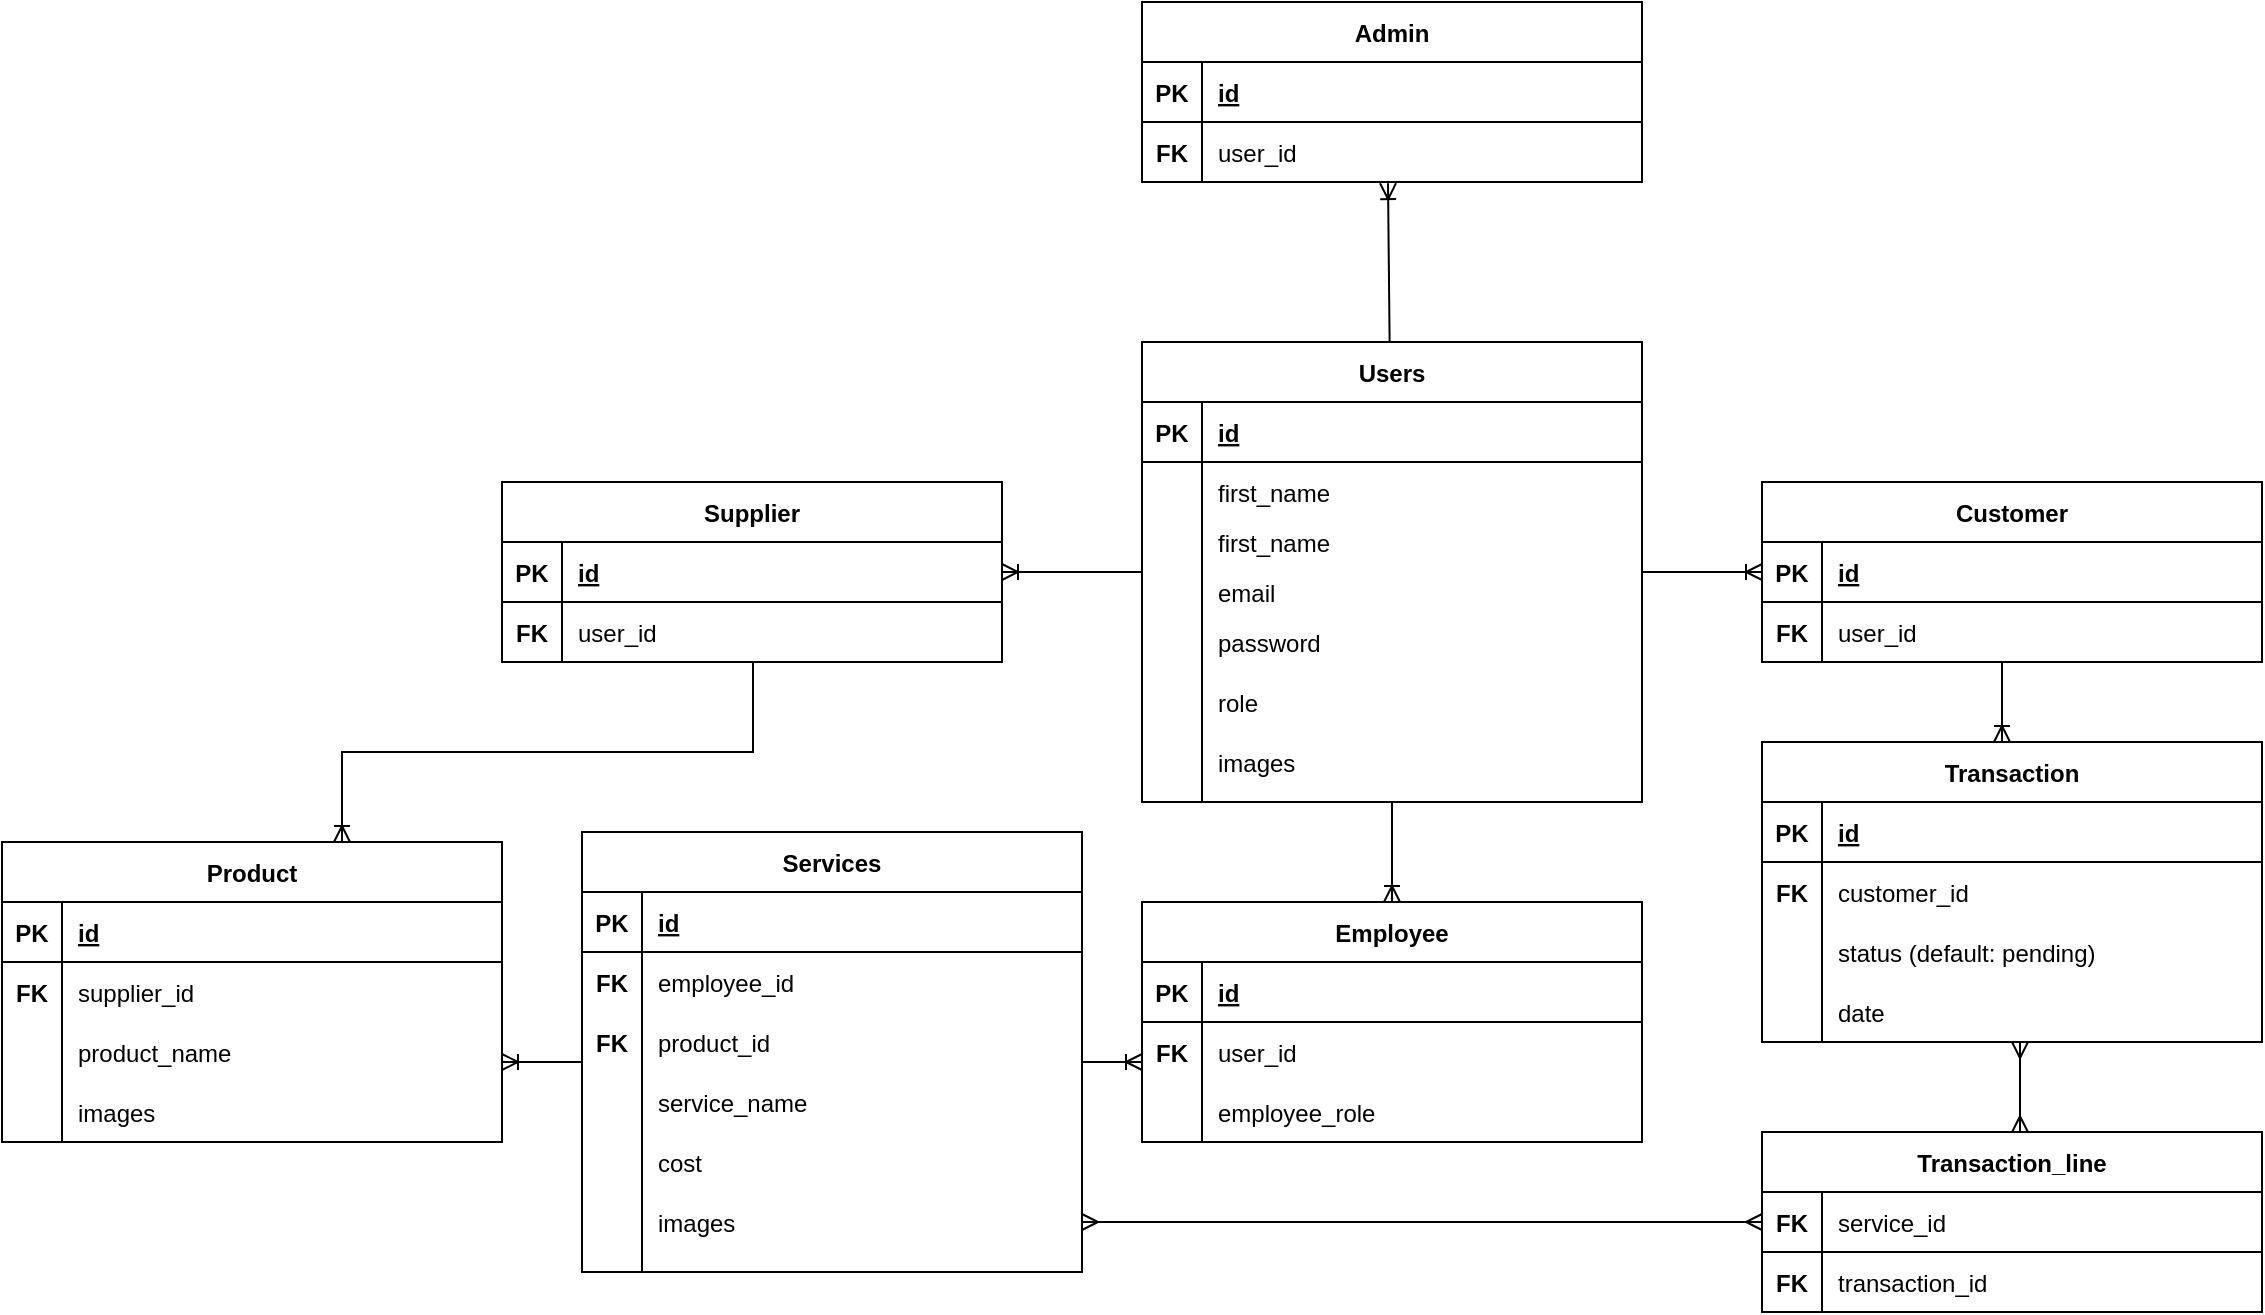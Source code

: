 <mxfile version="21.0.6" type="device"><diagram id="R2lEEEUBdFMjLlhIrx00" name="Page-1"><mxGraphModel dx="1998" dy="578" grid="1" gridSize="10" guides="1" tooltips="1" connect="1" arrows="1" fold="1" page="1" pageScale="1" pageWidth="850" pageHeight="1100" math="0" shadow="0" extFonts="Permanent Marker^https://fonts.googleapis.com/css?family=Permanent+Marker"><root><mxCell id="0"/><mxCell id="1" parent="0"/><mxCell id="UFxDu3MR-5eBCQunXcl6-29" value="" style="fontSize=12;html=1;endArrow=ERoneToMany;rounded=0;endFill=0;" parent="1" edge="1"><mxGeometry width="100" height="100" relative="1" as="geometry"><mxPoint x="300" y="435" as="sourcePoint"/><mxPoint x="360" y="435" as="targetPoint"/><Array as="points"><mxPoint x="340" y="435"/></Array></mxGeometry></mxCell><mxCell id="UFxDu3MR-5eBCQunXcl6-30" value="Employee" style="shape=table;startSize=30;container=1;collapsible=1;childLayout=tableLayout;fixedRows=1;rowLines=0;fontStyle=1;align=center;resizeLast=1;direction=east;flipH=1;flipV=0;" parent="1" vertex="1"><mxGeometry x="50" y="600" width="250" height="120" as="geometry"/></mxCell><mxCell id="UFxDu3MR-5eBCQunXcl6-31" value="" style="shape=partialRectangle;collapsible=0;dropTarget=0;pointerEvents=0;fillColor=none;points=[[0,0.5],[1,0.5]];portConstraint=eastwest;top=0;left=0;right=0;bottom=1;" parent="UFxDu3MR-5eBCQunXcl6-30" vertex="1"><mxGeometry y="30" width="250" height="30" as="geometry"/></mxCell><mxCell id="UFxDu3MR-5eBCQunXcl6-32" value="PK" style="shape=partialRectangle;overflow=hidden;connectable=0;fillColor=none;top=0;left=0;bottom=0;right=0;fontStyle=1;" parent="UFxDu3MR-5eBCQunXcl6-31" vertex="1"><mxGeometry width="30" height="30" as="geometry"><mxRectangle width="30" height="30" as="alternateBounds"/></mxGeometry></mxCell><mxCell id="UFxDu3MR-5eBCQunXcl6-33" value="id" style="shape=partialRectangle;overflow=hidden;connectable=0;fillColor=none;top=0;left=0;bottom=0;right=0;align=left;spacingLeft=6;fontStyle=5;" parent="UFxDu3MR-5eBCQunXcl6-31" vertex="1"><mxGeometry x="30" width="220" height="30" as="geometry"><mxRectangle width="220" height="30" as="alternateBounds"/></mxGeometry></mxCell><mxCell id="UFxDu3MR-5eBCQunXcl6-34" value="" style="shape=partialRectangle;collapsible=0;dropTarget=0;pointerEvents=0;fillColor=none;points=[[0,0.5],[1,0.5]];portConstraint=eastwest;top=0;left=0;right=0;bottom=0;" parent="UFxDu3MR-5eBCQunXcl6-30" vertex="1"><mxGeometry y="60" width="250" height="30" as="geometry"/></mxCell><mxCell id="UFxDu3MR-5eBCQunXcl6-35" value="" style="shape=partialRectangle;overflow=hidden;connectable=0;fillColor=none;top=0;left=0;bottom=0;right=0;" parent="UFxDu3MR-5eBCQunXcl6-34" vertex="1"><mxGeometry width="30" height="30" as="geometry"><mxRectangle width="30" height="30" as="alternateBounds"/></mxGeometry></mxCell><mxCell id="UFxDu3MR-5eBCQunXcl6-36" value="user_id" style="shape=partialRectangle;overflow=hidden;connectable=0;fillColor=none;top=0;left=0;bottom=0;right=0;align=left;spacingLeft=6;" parent="UFxDu3MR-5eBCQunXcl6-34" vertex="1"><mxGeometry x="30" width="220" height="30" as="geometry"><mxRectangle width="220" height="30" as="alternateBounds"/></mxGeometry></mxCell><mxCell id="C-vyLk0tnHw3VtMMgP7b-23" value="Users" style="shape=table;startSize=30;container=1;collapsible=1;childLayout=tableLayout;fixedRows=1;rowLines=0;fontStyle=1;align=center;resizeLast=1;" parent="1" vertex="1"><mxGeometry x="50" y="320" width="250" height="230" as="geometry"/></mxCell><mxCell id="C-vyLk0tnHw3VtMMgP7b-24" value="" style="shape=partialRectangle;collapsible=0;dropTarget=0;pointerEvents=0;fillColor=none;points=[[0,0.5],[1,0.5]];portConstraint=eastwest;top=0;left=0;right=0;bottom=1;" parent="C-vyLk0tnHw3VtMMgP7b-23" vertex="1"><mxGeometry y="30" width="250" height="30" as="geometry"/></mxCell><mxCell id="C-vyLk0tnHw3VtMMgP7b-25" value="PK" style="shape=partialRectangle;overflow=hidden;connectable=0;fillColor=none;top=0;left=0;bottom=0;right=0;fontStyle=1;" parent="C-vyLk0tnHw3VtMMgP7b-24" vertex="1"><mxGeometry width="30" height="30" as="geometry"><mxRectangle width="30" height="30" as="alternateBounds"/></mxGeometry></mxCell><mxCell id="C-vyLk0tnHw3VtMMgP7b-26" value="id" style="shape=partialRectangle;overflow=hidden;connectable=0;fillColor=none;top=0;left=0;bottom=0;right=0;align=left;spacingLeft=6;fontStyle=5;" parent="C-vyLk0tnHw3VtMMgP7b-24" vertex="1"><mxGeometry x="30" width="220" height="30" as="geometry"><mxRectangle width="220" height="30" as="alternateBounds"/></mxGeometry></mxCell><mxCell id="C-vyLk0tnHw3VtMMgP7b-27" value="" style="shape=partialRectangle;collapsible=0;dropTarget=0;pointerEvents=0;fillColor=none;points=[[0,0.5],[1,0.5]];portConstraint=eastwest;top=0;left=0;right=0;bottom=0;" parent="C-vyLk0tnHw3VtMMgP7b-23" vertex="1"><mxGeometry y="60" width="250" height="30" as="geometry"/></mxCell><mxCell id="C-vyLk0tnHw3VtMMgP7b-28" value="" style="shape=partialRectangle;overflow=hidden;connectable=0;fillColor=none;top=0;left=0;bottom=0;right=0;" parent="C-vyLk0tnHw3VtMMgP7b-27" vertex="1"><mxGeometry width="30" height="30" as="geometry"><mxRectangle width="30" height="30" as="alternateBounds"/></mxGeometry></mxCell><mxCell id="C-vyLk0tnHw3VtMMgP7b-29" value="first_name" style="shape=partialRectangle;overflow=hidden;connectable=0;fillColor=none;top=0;left=0;bottom=0;right=0;align=left;spacingLeft=6;" parent="C-vyLk0tnHw3VtMMgP7b-27" vertex="1"><mxGeometry x="30" width="220" height="30" as="geometry"><mxRectangle width="220" height="30" as="alternateBounds"/></mxGeometry></mxCell><mxCell id="UFxDu3MR-5eBCQunXcl6-1" value="first_name" style="shape=partialRectangle;overflow=hidden;connectable=0;fillColor=none;top=0;left=0;bottom=0;right=0;align=left;spacingLeft=6;" parent="1" vertex="1"><mxGeometry x="80" y="410" width="220" height="20" as="geometry"><mxRectangle width="220" height="30" as="alternateBounds"/></mxGeometry></mxCell><mxCell id="UFxDu3MR-5eBCQunXcl6-2" value="email" style="shape=partialRectangle;overflow=hidden;connectable=0;fillColor=none;top=0;left=0;bottom=0;right=0;align=left;spacingLeft=6;" parent="1" vertex="1"><mxGeometry x="80" y="430" width="220" height="30" as="geometry"><mxRectangle width="220" height="30" as="alternateBounds"/></mxGeometry></mxCell><mxCell id="UFxDu3MR-5eBCQunXcl6-3" value="" style="endArrow=none;html=1;rounded=0;" parent="1" edge="1"><mxGeometry width="50" height="50" relative="1" as="geometry"><mxPoint x="80" y="550" as="sourcePoint"/><mxPoint x="80" y="410" as="targetPoint"/></mxGeometry></mxCell><mxCell id="UFxDu3MR-5eBCQunXcl6-4" value="password" style="shape=partialRectangle;overflow=hidden;connectable=0;fillColor=none;top=0;left=0;bottom=0;right=0;align=left;spacingLeft=6;" parent="1" vertex="1"><mxGeometry x="80" y="460" width="220" height="20" as="geometry"><mxRectangle width="220" height="30" as="alternateBounds"/></mxGeometry></mxCell><mxCell id="UFxDu3MR-5eBCQunXcl6-5" value="role" style="shape=partialRectangle;overflow=hidden;connectable=0;fillColor=none;top=0;left=0;bottom=0;right=0;align=left;spacingLeft=6;" parent="1" vertex="1"><mxGeometry x="80" y="490" width="220" height="20" as="geometry"><mxRectangle width="220" height="30" as="alternateBounds"/></mxGeometry></mxCell><mxCell id="UFxDu3MR-5eBCQunXcl6-6" value="images" style="shape=partialRectangle;overflow=hidden;connectable=0;fillColor=none;top=0;left=0;bottom=0;right=0;align=left;spacingLeft=6;" parent="1" vertex="1"><mxGeometry x="80" y="520" width="220" height="20" as="geometry"><mxRectangle width="220" height="30" as="alternateBounds"/></mxGeometry></mxCell><mxCell id="UFxDu3MR-5eBCQunXcl6-7" value="" style="fontSize=12;html=1;endArrow=ERoneToMany;rounded=0;exitX=0;exitY=0.5;exitDx=0;exitDy=0;entryX=1;entryY=0.5;entryDx=0;entryDy=0;endFill=0;" parent="1" source="C-vyLk0tnHw3VtMMgP7b-23" target="UFxDu3MR-5eBCQunXcl6-9" edge="1"><mxGeometry width="100" height="100" relative="1" as="geometry"><mxPoint x="400" y="330" as="sourcePoint"/><mxPoint x="-50" y="435" as="targetPoint"/><Array as="points"/></mxGeometry></mxCell><mxCell id="UFxDu3MR-5eBCQunXcl6-8" value="Supplier" style="shape=table;startSize=30;container=1;collapsible=1;childLayout=tableLayout;fixedRows=1;rowLines=0;fontStyle=1;align=center;resizeLast=1;" parent="1" vertex="1"><mxGeometry x="-270" y="390" width="250" height="90" as="geometry"/></mxCell><mxCell id="UFxDu3MR-5eBCQunXcl6-9" value="" style="shape=partialRectangle;collapsible=0;dropTarget=0;pointerEvents=0;fillColor=none;points=[[0,0.5],[1,0.5]];portConstraint=eastwest;top=0;left=0;right=0;bottom=1;" parent="UFxDu3MR-5eBCQunXcl6-8" vertex="1"><mxGeometry y="30" width="250" height="30" as="geometry"/></mxCell><mxCell id="UFxDu3MR-5eBCQunXcl6-10" value="PK" style="shape=partialRectangle;overflow=hidden;connectable=0;fillColor=none;top=0;left=0;bottom=0;right=0;fontStyle=1;" parent="UFxDu3MR-5eBCQunXcl6-9" vertex="1"><mxGeometry width="30" height="30" as="geometry"><mxRectangle width="30" height="30" as="alternateBounds"/></mxGeometry></mxCell><mxCell id="UFxDu3MR-5eBCQunXcl6-11" value="id" style="shape=partialRectangle;overflow=hidden;connectable=0;fillColor=none;top=0;left=0;bottom=0;right=0;align=left;spacingLeft=6;fontStyle=5;" parent="UFxDu3MR-5eBCQunXcl6-9" vertex="1"><mxGeometry x="30" width="220" height="30" as="geometry"><mxRectangle width="220" height="30" as="alternateBounds"/></mxGeometry></mxCell><mxCell id="UFxDu3MR-5eBCQunXcl6-12" value="" style="shape=partialRectangle;collapsible=0;dropTarget=0;pointerEvents=0;fillColor=none;points=[[0,0.5],[1,0.5]];portConstraint=eastwest;top=0;left=0;right=0;bottom=0;" parent="UFxDu3MR-5eBCQunXcl6-8" vertex="1"><mxGeometry y="60" width="250" height="30" as="geometry"/></mxCell><mxCell id="UFxDu3MR-5eBCQunXcl6-13" value="" style="shape=partialRectangle;overflow=hidden;connectable=0;fillColor=none;top=0;left=0;bottom=0;right=0;" parent="UFxDu3MR-5eBCQunXcl6-12" vertex="1"><mxGeometry width="30" height="30" as="geometry"><mxRectangle width="30" height="30" as="alternateBounds"/></mxGeometry></mxCell><mxCell id="UFxDu3MR-5eBCQunXcl6-14" value="user_id" style="shape=partialRectangle;overflow=hidden;connectable=0;fillColor=none;top=0;left=0;bottom=0;right=0;align=left;spacingLeft=6;" parent="UFxDu3MR-5eBCQunXcl6-12" vertex="1"><mxGeometry x="30" width="220" height="30" as="geometry"><mxRectangle width="220" height="30" as="alternateBounds"/></mxGeometry></mxCell><mxCell id="UFxDu3MR-5eBCQunXcl6-37" value="FK" style="shape=partialRectangle;overflow=hidden;connectable=0;fillColor=none;top=0;left=0;bottom=0;right=0;fontStyle=1;" parent="1" vertex="1"><mxGeometry x="-270" y="450" width="30" height="30" as="geometry"><mxRectangle width="30" height="30" as="alternateBounds"/></mxGeometry></mxCell><mxCell id="UFxDu3MR-5eBCQunXcl6-38" value="FK" style="shape=partialRectangle;overflow=hidden;connectable=0;fillColor=none;top=0;left=0;bottom=0;right=0;fontStyle=1;" parent="1" vertex="1"><mxGeometry x="50" y="660" width="30" height="30" as="geometry"><mxRectangle width="30" height="30" as="alternateBounds"/></mxGeometry></mxCell><mxCell id="UFxDu3MR-5eBCQunXcl6-39" value="Customer" style="shape=table;startSize=30;container=1;collapsible=1;childLayout=tableLayout;fixedRows=1;rowLines=0;fontStyle=1;align=center;resizeLast=1;direction=east;flipH=1;flipV=0;" parent="1" vertex="1"><mxGeometry x="360" y="390" width="250" height="90" as="geometry"/></mxCell><mxCell id="UFxDu3MR-5eBCQunXcl6-40" value="" style="shape=partialRectangle;collapsible=0;dropTarget=0;pointerEvents=0;fillColor=none;points=[[0,0.5],[1,0.5]];portConstraint=eastwest;top=0;left=0;right=0;bottom=1;" parent="UFxDu3MR-5eBCQunXcl6-39" vertex="1"><mxGeometry y="30" width="250" height="30" as="geometry"/></mxCell><mxCell id="UFxDu3MR-5eBCQunXcl6-41" value="PK" style="shape=partialRectangle;overflow=hidden;connectable=0;fillColor=none;top=0;left=0;bottom=0;right=0;fontStyle=1;" parent="UFxDu3MR-5eBCQunXcl6-40" vertex="1"><mxGeometry width="30" height="30" as="geometry"><mxRectangle width="30" height="30" as="alternateBounds"/></mxGeometry></mxCell><mxCell id="UFxDu3MR-5eBCQunXcl6-42" value="id" style="shape=partialRectangle;overflow=hidden;connectable=0;fillColor=none;top=0;left=0;bottom=0;right=0;align=left;spacingLeft=6;fontStyle=5;" parent="UFxDu3MR-5eBCQunXcl6-40" vertex="1"><mxGeometry x="30" width="220" height="30" as="geometry"><mxRectangle width="220" height="30" as="alternateBounds"/></mxGeometry></mxCell><mxCell id="UFxDu3MR-5eBCQunXcl6-43" value="" style="shape=partialRectangle;collapsible=0;dropTarget=0;pointerEvents=0;fillColor=none;points=[[0,0.5],[1,0.5]];portConstraint=eastwest;top=0;left=0;right=0;bottom=0;" parent="UFxDu3MR-5eBCQunXcl6-39" vertex="1"><mxGeometry y="60" width="250" height="30" as="geometry"/></mxCell><mxCell id="UFxDu3MR-5eBCQunXcl6-44" value="" style="shape=partialRectangle;overflow=hidden;connectable=0;fillColor=none;top=0;left=0;bottom=0;right=0;" parent="UFxDu3MR-5eBCQunXcl6-43" vertex="1"><mxGeometry width="30" height="30" as="geometry"><mxRectangle width="30" height="30" as="alternateBounds"/></mxGeometry></mxCell><mxCell id="UFxDu3MR-5eBCQunXcl6-45" value="user_id" style="shape=partialRectangle;overflow=hidden;connectable=0;fillColor=none;top=0;left=0;bottom=0;right=0;align=left;spacingLeft=6;" parent="UFxDu3MR-5eBCQunXcl6-43" vertex="1"><mxGeometry x="30" width="220" height="30" as="geometry"><mxRectangle width="220" height="30" as="alternateBounds"/></mxGeometry></mxCell><mxCell id="UFxDu3MR-5eBCQunXcl6-46" value="FK" style="shape=partialRectangle;overflow=hidden;connectable=0;fillColor=none;top=0;left=0;bottom=0;right=0;fontStyle=1;" parent="1" vertex="1"><mxGeometry x="360" y="450" width="30" height="30" as="geometry"><mxRectangle width="30" height="30" as="alternateBounds"/></mxGeometry></mxCell><mxCell id="UFxDu3MR-5eBCQunXcl6-47" value="" style="fontSize=12;html=1;endArrow=ERoneToMany;rounded=0;exitX=0.5;exitY=1;exitDx=0;exitDy=0;" parent="1" source="C-vyLk0tnHw3VtMMgP7b-23" edge="1"><mxGeometry width="100" height="100" relative="1" as="geometry"><mxPoint x="170" y="550" as="sourcePoint"/><mxPoint x="175" y="600" as="targetPoint"/><Array as="points"><mxPoint x="175" y="560"/><mxPoint x="175" y="580"/></Array></mxGeometry></mxCell><mxCell id="UFxDu3MR-5eBCQunXcl6-48" value="Admin" style="shape=table;startSize=30;container=1;collapsible=1;childLayout=tableLayout;fixedRows=1;rowLines=0;fontStyle=1;align=center;resizeLast=1;direction=east;flipH=1;flipV=0;" parent="1" vertex="1"><mxGeometry x="50" y="150" width="250" height="90" as="geometry"/></mxCell><mxCell id="UFxDu3MR-5eBCQunXcl6-49" value="" style="shape=partialRectangle;collapsible=0;dropTarget=0;pointerEvents=0;fillColor=none;points=[[0,0.5],[1,0.5]];portConstraint=eastwest;top=0;left=0;right=0;bottom=1;" parent="UFxDu3MR-5eBCQunXcl6-48" vertex="1"><mxGeometry y="30" width="250" height="30" as="geometry"/></mxCell><mxCell id="UFxDu3MR-5eBCQunXcl6-50" value="PK" style="shape=partialRectangle;overflow=hidden;connectable=0;fillColor=none;top=0;left=0;bottom=0;right=0;fontStyle=1;" parent="UFxDu3MR-5eBCQunXcl6-49" vertex="1"><mxGeometry width="30" height="30" as="geometry"><mxRectangle width="30" height="30" as="alternateBounds"/></mxGeometry></mxCell><mxCell id="UFxDu3MR-5eBCQunXcl6-51" value="id" style="shape=partialRectangle;overflow=hidden;connectable=0;fillColor=none;top=0;left=0;bottom=0;right=0;align=left;spacingLeft=6;fontStyle=5;" parent="UFxDu3MR-5eBCQunXcl6-49" vertex="1"><mxGeometry x="30" width="220" height="30" as="geometry"><mxRectangle width="220" height="30" as="alternateBounds"/></mxGeometry></mxCell><mxCell id="UFxDu3MR-5eBCQunXcl6-52" value="" style="shape=partialRectangle;collapsible=0;dropTarget=0;pointerEvents=0;fillColor=none;points=[[0,0.5],[1,0.5]];portConstraint=eastwest;top=0;left=0;right=0;bottom=0;" parent="UFxDu3MR-5eBCQunXcl6-48" vertex="1"><mxGeometry y="60" width="250" height="30" as="geometry"/></mxCell><mxCell id="UFxDu3MR-5eBCQunXcl6-53" value="" style="shape=partialRectangle;overflow=hidden;connectable=0;fillColor=none;top=0;left=0;bottom=0;right=0;" parent="UFxDu3MR-5eBCQunXcl6-52" vertex="1"><mxGeometry width="30" height="30" as="geometry"><mxRectangle width="30" height="30" as="alternateBounds"/></mxGeometry></mxCell><mxCell id="UFxDu3MR-5eBCQunXcl6-54" value="user_id" style="shape=partialRectangle;overflow=hidden;connectable=0;fillColor=none;top=0;left=0;bottom=0;right=0;align=left;spacingLeft=6;" parent="UFxDu3MR-5eBCQunXcl6-52" vertex="1"><mxGeometry x="30" width="220" height="30" as="geometry"><mxRectangle width="220" height="30" as="alternateBounds"/></mxGeometry></mxCell><mxCell id="UFxDu3MR-5eBCQunXcl6-55" value="FK" style="shape=partialRectangle;overflow=hidden;connectable=0;fillColor=none;top=0;left=0;bottom=0;right=0;fontStyle=1;" parent="1" vertex="1"><mxGeometry x="50" y="210" width="30" height="30" as="geometry"><mxRectangle width="30" height="30" as="alternateBounds"/></mxGeometry></mxCell><mxCell id="UFxDu3MR-5eBCQunXcl6-56" value="" style="fontSize=12;html=1;endArrow=ERoneToMany;rounded=0;entryX=0.492;entryY=1.02;entryDx=0;entryDy=0;entryPerimeter=0;endFill=0;" parent="1" source="C-vyLk0tnHw3VtMMgP7b-23" target="UFxDu3MR-5eBCQunXcl6-52" edge="1"><mxGeometry width="100" height="100" relative="1" as="geometry"><mxPoint x="185" y="560" as="sourcePoint"/><mxPoint x="185" y="620" as="targetPoint"/></mxGeometry></mxCell><mxCell id="UFxDu3MR-5eBCQunXcl6-57" value="" style="endArrow=none;html=1;rounded=0;" parent="1" edge="1"><mxGeometry relative="1" as="geometry"><mxPoint x="80" y="690" as="sourcePoint"/><mxPoint x="80" y="720" as="targetPoint"/></mxGeometry></mxCell><mxCell id="UFxDu3MR-5eBCQunXcl6-58" value="employee_role" style="shape=partialRectangle;overflow=hidden;connectable=0;fillColor=none;top=0;left=0;bottom=0;right=0;align=left;spacingLeft=6;" parent="1" vertex="1"><mxGeometry x="80" y="690" width="220" height="30" as="geometry"><mxRectangle width="220" height="30" as="alternateBounds"/></mxGeometry></mxCell><mxCell id="UFxDu3MR-5eBCQunXcl6-59" value="Product" style="shape=table;startSize=30;container=1;collapsible=1;childLayout=tableLayout;fixedRows=1;rowLines=0;fontStyle=1;align=center;resizeLast=1;" parent="1" vertex="1"><mxGeometry x="-520" y="570" width="250" height="150" as="geometry"/></mxCell><mxCell id="UFxDu3MR-5eBCQunXcl6-60" value="" style="shape=partialRectangle;collapsible=0;dropTarget=0;pointerEvents=0;fillColor=none;points=[[0,0.5],[1,0.5]];portConstraint=eastwest;top=0;left=0;right=0;bottom=1;" parent="UFxDu3MR-5eBCQunXcl6-59" vertex="1"><mxGeometry y="30" width="250" height="30" as="geometry"/></mxCell><mxCell id="UFxDu3MR-5eBCQunXcl6-61" value="PK" style="shape=partialRectangle;overflow=hidden;connectable=0;fillColor=none;top=0;left=0;bottom=0;right=0;fontStyle=1;" parent="UFxDu3MR-5eBCQunXcl6-60" vertex="1"><mxGeometry width="30" height="30" as="geometry"><mxRectangle width="30" height="30" as="alternateBounds"/></mxGeometry></mxCell><mxCell id="UFxDu3MR-5eBCQunXcl6-62" value="id" style="shape=partialRectangle;overflow=hidden;connectable=0;fillColor=none;top=0;left=0;bottom=0;right=0;align=left;spacingLeft=6;fontStyle=5;" parent="UFxDu3MR-5eBCQunXcl6-60" vertex="1"><mxGeometry x="30" width="220" height="30" as="geometry"><mxRectangle width="220" height="30" as="alternateBounds"/></mxGeometry></mxCell><mxCell id="UFxDu3MR-5eBCQunXcl6-63" value="" style="shape=partialRectangle;collapsible=0;dropTarget=0;pointerEvents=0;fillColor=none;points=[[0,0.5],[1,0.5]];portConstraint=eastwest;top=0;left=0;right=0;bottom=0;" parent="UFxDu3MR-5eBCQunXcl6-59" vertex="1"><mxGeometry y="60" width="250" height="30" as="geometry"/></mxCell><mxCell id="UFxDu3MR-5eBCQunXcl6-64" value="" style="shape=partialRectangle;overflow=hidden;connectable=0;fillColor=none;top=0;left=0;bottom=0;right=0;" parent="UFxDu3MR-5eBCQunXcl6-63" vertex="1"><mxGeometry width="30" height="30" as="geometry"><mxRectangle width="30" height="30" as="alternateBounds"/></mxGeometry></mxCell><mxCell id="UFxDu3MR-5eBCQunXcl6-65" value="supplier_id" style="shape=partialRectangle;overflow=hidden;connectable=0;fillColor=none;top=0;left=0;bottom=0;right=0;align=left;spacingLeft=6;" parent="UFxDu3MR-5eBCQunXcl6-63" vertex="1"><mxGeometry x="30" width="220" height="30" as="geometry"><mxRectangle width="220" height="30" as="alternateBounds"/></mxGeometry></mxCell><mxCell id="UFxDu3MR-5eBCQunXcl6-66" value="FK" style="shape=partialRectangle;overflow=hidden;connectable=0;fillColor=none;top=0;left=0;bottom=0;right=0;fontStyle=1;" parent="1" vertex="1"><mxGeometry x="-520" y="630" width="30" height="30" as="geometry"><mxRectangle width="30" height="30" as="alternateBounds"/></mxGeometry></mxCell><mxCell id="UFxDu3MR-5eBCQunXcl6-67" value="" style="endArrow=none;html=1;rounded=0;" parent="1" edge="1"><mxGeometry relative="1" as="geometry"><mxPoint x="-490" y="660" as="sourcePoint"/><mxPoint x="-490" y="720" as="targetPoint"/></mxGeometry></mxCell><mxCell id="UFxDu3MR-5eBCQunXcl6-68" value="product_name" style="shape=partialRectangle;overflow=hidden;connectable=0;fillColor=none;top=0;left=0;bottom=0;right=0;align=left;spacingLeft=6;" parent="1" vertex="1"><mxGeometry x="-490" y="660" width="220" height="30" as="geometry"><mxRectangle width="220" height="30" as="alternateBounds"/></mxGeometry></mxCell><mxCell id="UFxDu3MR-5eBCQunXcl6-70" value="images" style="shape=partialRectangle;overflow=hidden;connectable=0;fillColor=none;top=0;left=0;bottom=0;right=0;align=left;spacingLeft=6;" parent="1" vertex="1"><mxGeometry x="-490" y="690" width="220" height="30" as="geometry"><mxRectangle width="220" height="30" as="alternateBounds"/></mxGeometry></mxCell><mxCell id="UFxDu3MR-5eBCQunXcl6-71" value="" style="fontSize=12;html=1;endArrow=ERoneToMany;rounded=0;exitX=0.502;exitY=0.993;exitDx=0;exitDy=0;exitPerimeter=0;edgeStyle=orthogonalEdgeStyle;entryX=0.68;entryY=0;entryDx=0;entryDy=0;entryPerimeter=0;" parent="1" source="UFxDu3MR-5eBCQunXcl6-12" target="UFxDu3MR-5eBCQunXcl6-59" edge="1"><mxGeometry width="100" height="100" relative="1" as="geometry"><mxPoint x="60" y="445" as="sourcePoint"/><mxPoint x="-10" y="445" as="targetPoint"/></mxGeometry></mxCell><mxCell id="UFxDu3MR-5eBCQunXcl6-72" value="Services" style="shape=table;startSize=30;container=1;collapsible=1;childLayout=tableLayout;fixedRows=1;rowLines=0;fontStyle=1;align=center;resizeLast=1;" parent="1" vertex="1"><mxGeometry x="-230" y="565" width="250" height="220" as="geometry"/></mxCell><mxCell id="UFxDu3MR-5eBCQunXcl6-73" value="" style="shape=partialRectangle;collapsible=0;dropTarget=0;pointerEvents=0;fillColor=none;points=[[0,0.5],[1,0.5]];portConstraint=eastwest;top=0;left=0;right=0;bottom=1;" parent="UFxDu3MR-5eBCQunXcl6-72" vertex="1"><mxGeometry y="30" width="250" height="30" as="geometry"/></mxCell><mxCell id="UFxDu3MR-5eBCQunXcl6-74" value="PK" style="shape=partialRectangle;overflow=hidden;connectable=0;fillColor=none;top=0;left=0;bottom=0;right=0;fontStyle=1;" parent="UFxDu3MR-5eBCQunXcl6-73" vertex="1"><mxGeometry width="30" height="30" as="geometry"><mxRectangle width="30" height="30" as="alternateBounds"/></mxGeometry></mxCell><mxCell id="UFxDu3MR-5eBCQunXcl6-75" value="id" style="shape=partialRectangle;overflow=hidden;connectable=0;fillColor=none;top=0;left=0;bottom=0;right=0;align=left;spacingLeft=6;fontStyle=5;" parent="UFxDu3MR-5eBCQunXcl6-73" vertex="1"><mxGeometry x="30" width="220" height="30" as="geometry"><mxRectangle width="220" height="30" as="alternateBounds"/></mxGeometry></mxCell><mxCell id="UFxDu3MR-5eBCQunXcl6-76" value="" style="shape=partialRectangle;collapsible=0;dropTarget=0;pointerEvents=0;fillColor=none;points=[[0,0.5],[1,0.5]];portConstraint=eastwest;top=0;left=0;right=0;bottom=0;" parent="UFxDu3MR-5eBCQunXcl6-72" vertex="1"><mxGeometry y="60" width="250" height="30" as="geometry"/></mxCell><mxCell id="UFxDu3MR-5eBCQunXcl6-77" value="" style="shape=partialRectangle;overflow=hidden;connectable=0;fillColor=none;top=0;left=0;bottom=0;right=0;" parent="UFxDu3MR-5eBCQunXcl6-76" vertex="1"><mxGeometry width="30" height="30" as="geometry"><mxRectangle width="30" height="30" as="alternateBounds"/></mxGeometry></mxCell><mxCell id="UFxDu3MR-5eBCQunXcl6-78" value="employee_id" style="shape=partialRectangle;overflow=hidden;connectable=0;fillColor=none;top=0;left=0;bottom=0;right=0;align=left;spacingLeft=6;" parent="UFxDu3MR-5eBCQunXcl6-76" vertex="1"><mxGeometry x="30" width="220" height="30" as="geometry"><mxRectangle width="220" height="30" as="alternateBounds"/></mxGeometry></mxCell><mxCell id="UFxDu3MR-5eBCQunXcl6-79" value="FK" style="shape=partialRectangle;overflow=hidden;connectable=0;fillColor=none;top=0;left=0;bottom=0;right=0;fontStyle=1;" parent="1" vertex="1"><mxGeometry x="-230" y="625" width="30" height="30" as="geometry"><mxRectangle width="30" height="30" as="alternateBounds"/></mxGeometry></mxCell><mxCell id="UFxDu3MR-5eBCQunXcl6-80" value="" style="endArrow=none;html=1;rounded=0;" parent="1" edge="1"><mxGeometry relative="1" as="geometry"><mxPoint x="-200" y="655" as="sourcePoint"/><mxPoint x="-200" y="785" as="targetPoint"/></mxGeometry></mxCell><mxCell id="UFxDu3MR-5eBCQunXcl6-81" value="product_id" style="shape=partialRectangle;overflow=hidden;connectable=0;fillColor=none;top=0;left=0;bottom=0;right=0;align=left;spacingLeft=6;" parent="1" vertex="1"><mxGeometry x="-200" y="655" width="220" height="30" as="geometry"><mxRectangle width="220" height="30" as="alternateBounds"/></mxGeometry></mxCell><mxCell id="UFxDu3MR-5eBCQunXcl6-82" value="cost" style="shape=partialRectangle;overflow=hidden;connectable=0;fillColor=none;top=0;left=0;bottom=0;right=0;align=left;spacingLeft=6;" parent="1" vertex="1"><mxGeometry x="-200" y="715" width="220" height="30" as="geometry"><mxRectangle width="220" height="30" as="alternateBounds"/></mxGeometry></mxCell><mxCell id="UFxDu3MR-5eBCQunXcl6-83" value="images" style="shape=partialRectangle;overflow=hidden;connectable=0;fillColor=none;top=0;left=0;bottom=0;right=0;align=left;spacingLeft=6;" parent="1" vertex="1"><mxGeometry x="-200" y="745" width="220" height="30" as="geometry"><mxRectangle width="220" height="30" as="alternateBounds"/></mxGeometry></mxCell><mxCell id="UFxDu3MR-5eBCQunXcl6-93" value="FK" style="shape=partialRectangle;overflow=hidden;connectable=0;fillColor=none;top=0;left=0;bottom=0;right=0;fontStyle=1;" parent="1" vertex="1"><mxGeometry x="-230" y="655" width="30" height="30" as="geometry"><mxRectangle width="30" height="30" as="alternateBounds"/></mxGeometry></mxCell><mxCell id="UFxDu3MR-5eBCQunXcl6-94" value="service_name" style="shape=partialRectangle;overflow=hidden;connectable=0;fillColor=none;top=0;left=0;bottom=0;right=0;align=left;spacingLeft=6;" parent="1" vertex="1"><mxGeometry x="-200" y="685" width="220" height="30" as="geometry"><mxRectangle width="220" height="30" as="alternateBounds"/></mxGeometry></mxCell><mxCell id="UFxDu3MR-5eBCQunXcl6-95" value="" style="fontSize=12;html=1;endArrow=ERoneToMany;rounded=0;" parent="1" edge="1"><mxGeometry width="100" height="100" relative="1" as="geometry"><mxPoint x="-230" y="680" as="sourcePoint"/><mxPoint x="-270" y="680" as="targetPoint"/></mxGeometry></mxCell><mxCell id="UFxDu3MR-5eBCQunXcl6-96" value="" style="fontSize=12;html=1;endArrow=ERoneToMany;rounded=0;" parent="1" edge="1"><mxGeometry width="100" height="100" relative="1" as="geometry"><mxPoint x="20" y="680" as="sourcePoint"/><mxPoint x="50" y="680" as="targetPoint"/></mxGeometry></mxCell><mxCell id="UFxDu3MR-5eBCQunXcl6-102" value="Transaction" style="shape=table;startSize=30;container=1;collapsible=1;childLayout=tableLayout;fixedRows=1;rowLines=0;fontStyle=1;align=center;resizeLast=1;" parent="1" vertex="1"><mxGeometry x="360" y="520" width="250" height="150" as="geometry"/></mxCell><mxCell id="UFxDu3MR-5eBCQunXcl6-103" value="" style="shape=partialRectangle;collapsible=0;dropTarget=0;pointerEvents=0;fillColor=none;points=[[0,0.5],[1,0.5]];portConstraint=eastwest;top=0;left=0;right=0;bottom=1;" parent="UFxDu3MR-5eBCQunXcl6-102" vertex="1"><mxGeometry y="30" width="250" height="30" as="geometry"/></mxCell><mxCell id="UFxDu3MR-5eBCQunXcl6-104" value="PK" style="shape=partialRectangle;overflow=hidden;connectable=0;fillColor=none;top=0;left=0;bottom=0;right=0;fontStyle=1;" parent="UFxDu3MR-5eBCQunXcl6-103" vertex="1"><mxGeometry width="30" height="30" as="geometry"><mxRectangle width="30" height="30" as="alternateBounds"/></mxGeometry></mxCell><mxCell id="UFxDu3MR-5eBCQunXcl6-105" value="id" style="shape=partialRectangle;overflow=hidden;connectable=0;fillColor=none;top=0;left=0;bottom=0;right=0;align=left;spacingLeft=6;fontStyle=5;" parent="UFxDu3MR-5eBCQunXcl6-103" vertex="1"><mxGeometry x="30" width="220" height="30" as="geometry"><mxRectangle width="220" height="30" as="alternateBounds"/></mxGeometry></mxCell><mxCell id="UFxDu3MR-5eBCQunXcl6-106" value="" style="shape=partialRectangle;collapsible=0;dropTarget=0;pointerEvents=0;fillColor=none;points=[[0,0.5],[1,0.5]];portConstraint=eastwest;top=0;left=0;right=0;bottom=0;" parent="UFxDu3MR-5eBCQunXcl6-102" vertex="1"><mxGeometry y="60" width="250" height="30" as="geometry"/></mxCell><mxCell id="UFxDu3MR-5eBCQunXcl6-107" value="" style="shape=partialRectangle;overflow=hidden;connectable=0;fillColor=none;top=0;left=0;bottom=0;right=0;" parent="UFxDu3MR-5eBCQunXcl6-106" vertex="1"><mxGeometry width="30" height="30" as="geometry"><mxRectangle width="30" height="30" as="alternateBounds"/></mxGeometry></mxCell><mxCell id="UFxDu3MR-5eBCQunXcl6-108" value="customer_id" style="shape=partialRectangle;overflow=hidden;connectable=0;fillColor=none;top=0;left=0;bottom=0;right=0;align=left;spacingLeft=6;" parent="UFxDu3MR-5eBCQunXcl6-106" vertex="1"><mxGeometry x="30" width="220" height="30" as="geometry"><mxRectangle width="220" height="30" as="alternateBounds"/></mxGeometry></mxCell><mxCell id="UFxDu3MR-5eBCQunXcl6-109" value="FK" style="shape=partialRectangle;overflow=hidden;connectable=0;fillColor=none;top=0;left=0;bottom=0;right=0;fontStyle=1;" parent="1" vertex="1"><mxGeometry x="360" y="580" width="30" height="30" as="geometry"><mxRectangle width="30" height="30" as="alternateBounds"/></mxGeometry></mxCell><mxCell id="UFxDu3MR-5eBCQunXcl6-110" value="" style="endArrow=none;html=1;rounded=0;" parent="1" edge="1"><mxGeometry relative="1" as="geometry"><mxPoint x="390" y="610" as="sourcePoint"/><mxPoint x="390" y="670" as="targetPoint"/></mxGeometry></mxCell><mxCell id="UFxDu3MR-5eBCQunXcl6-111" value="status (default: pending)" style="shape=partialRectangle;overflow=hidden;connectable=0;fillColor=none;top=0;left=0;bottom=0;right=0;align=left;spacingLeft=6;" parent="1" vertex="1"><mxGeometry x="390" y="610" width="220" height="30" as="geometry"><mxRectangle width="220" height="30" as="alternateBounds"/></mxGeometry></mxCell><mxCell id="UFxDu3MR-5eBCQunXcl6-115" value="date" style="shape=partialRectangle;overflow=hidden;connectable=0;fillColor=none;top=0;left=0;bottom=0;right=0;align=left;spacingLeft=6;" parent="1" vertex="1"><mxGeometry x="390" y="640" width="220" height="30" as="geometry"><mxRectangle width="220" height="30" as="alternateBounds"/></mxGeometry></mxCell><mxCell id="UFxDu3MR-5eBCQunXcl6-116" value="" style="fontSize=12;html=1;endArrow=ERoneToMany;rounded=0;" parent="1" edge="1"><mxGeometry width="100" height="100" relative="1" as="geometry"><mxPoint x="480" y="480" as="sourcePoint"/><mxPoint x="480" y="520" as="targetPoint"/><Array as="points"><mxPoint x="480" y="480"/><mxPoint x="480" y="500"/></Array></mxGeometry></mxCell><mxCell id="UFxDu3MR-5eBCQunXcl6-117" value="Transaction_line" style="shape=table;startSize=30;container=1;collapsible=1;childLayout=tableLayout;fixedRows=1;rowLines=0;fontStyle=1;align=center;resizeLast=1;" parent="1" vertex="1"><mxGeometry x="360" y="715" width="250" height="90" as="geometry"/></mxCell><mxCell id="UFxDu3MR-5eBCQunXcl6-118" value="" style="shape=partialRectangle;collapsible=0;dropTarget=0;pointerEvents=0;fillColor=none;points=[[0,0.5],[1,0.5]];portConstraint=eastwest;top=0;left=0;right=0;bottom=1;" parent="UFxDu3MR-5eBCQunXcl6-117" vertex="1"><mxGeometry y="30" width="250" height="30" as="geometry"/></mxCell><mxCell id="UFxDu3MR-5eBCQunXcl6-119" value="FK" style="shape=partialRectangle;overflow=hidden;connectable=0;fillColor=none;top=0;left=0;bottom=0;right=0;fontStyle=1;" parent="UFxDu3MR-5eBCQunXcl6-118" vertex="1"><mxGeometry width="30" height="30" as="geometry"><mxRectangle width="30" height="30" as="alternateBounds"/></mxGeometry></mxCell><mxCell id="UFxDu3MR-5eBCQunXcl6-120" value="service_id" style="shape=partialRectangle;overflow=hidden;connectable=0;fillColor=none;top=0;left=0;bottom=0;right=0;align=left;spacingLeft=6;fontStyle=0;" parent="UFxDu3MR-5eBCQunXcl6-118" vertex="1"><mxGeometry x="30" width="220" height="30" as="geometry"><mxRectangle width="220" height="30" as="alternateBounds"/></mxGeometry></mxCell><mxCell id="UFxDu3MR-5eBCQunXcl6-121" value="" style="shape=partialRectangle;collapsible=0;dropTarget=0;pointerEvents=0;fillColor=none;points=[[0,0.5],[1,0.5]];portConstraint=eastwest;top=0;left=0;right=0;bottom=0;" parent="UFxDu3MR-5eBCQunXcl6-117" vertex="1"><mxGeometry y="60" width="250" height="30" as="geometry"/></mxCell><mxCell id="UFxDu3MR-5eBCQunXcl6-122" value="" style="shape=partialRectangle;overflow=hidden;connectable=0;fillColor=none;top=0;left=0;bottom=0;right=0;" parent="UFxDu3MR-5eBCQunXcl6-121" vertex="1"><mxGeometry width="30" height="30" as="geometry"><mxRectangle width="30" height="30" as="alternateBounds"/></mxGeometry></mxCell><mxCell id="UFxDu3MR-5eBCQunXcl6-123" value="transaction_id" style="shape=partialRectangle;overflow=hidden;connectable=0;fillColor=none;top=0;left=0;bottom=0;right=0;align=left;spacingLeft=6;" parent="UFxDu3MR-5eBCQunXcl6-121" vertex="1"><mxGeometry x="30" width="220" height="30" as="geometry"><mxRectangle width="220" height="30" as="alternateBounds"/></mxGeometry></mxCell><mxCell id="UFxDu3MR-5eBCQunXcl6-124" value="FK" style="shape=partialRectangle;overflow=hidden;connectable=0;fillColor=none;top=0;left=0;bottom=0;right=0;fontStyle=1;" parent="1" vertex="1"><mxGeometry x="360" y="775" width="30" height="30" as="geometry"><mxRectangle width="30" height="30" as="alternateBounds"/></mxGeometry></mxCell><mxCell id="UFxDu3MR-5eBCQunXcl6-128" value="" style="fontSize=12;html=1;endArrow=ERmany;startArrow=ERmany;rounded=0;entryX=0;entryY=0.5;entryDx=0;entryDy=0;" parent="1" target="UFxDu3MR-5eBCQunXcl6-118" edge="1"><mxGeometry width="100" height="100" relative="1" as="geometry"><mxPoint x="20" y="760" as="sourcePoint"/><mxPoint x="350" y="620" as="targetPoint"/></mxGeometry></mxCell><mxCell id="UFxDu3MR-5eBCQunXcl6-129" value="" style="fontSize=12;html=1;endArrow=ERmany;startArrow=ERmany;rounded=0;entryX=0.516;entryY=0.001;entryDx=0;entryDy=0;entryPerimeter=0;" parent="1" target="UFxDu3MR-5eBCQunXcl6-117" edge="1"><mxGeometry width="100" height="100" relative="1" as="geometry"><mxPoint x="489" y="670" as="sourcePoint"/><mxPoint x="490" y="710" as="targetPoint"/></mxGeometry></mxCell></root></mxGraphModel></diagram></mxfile>